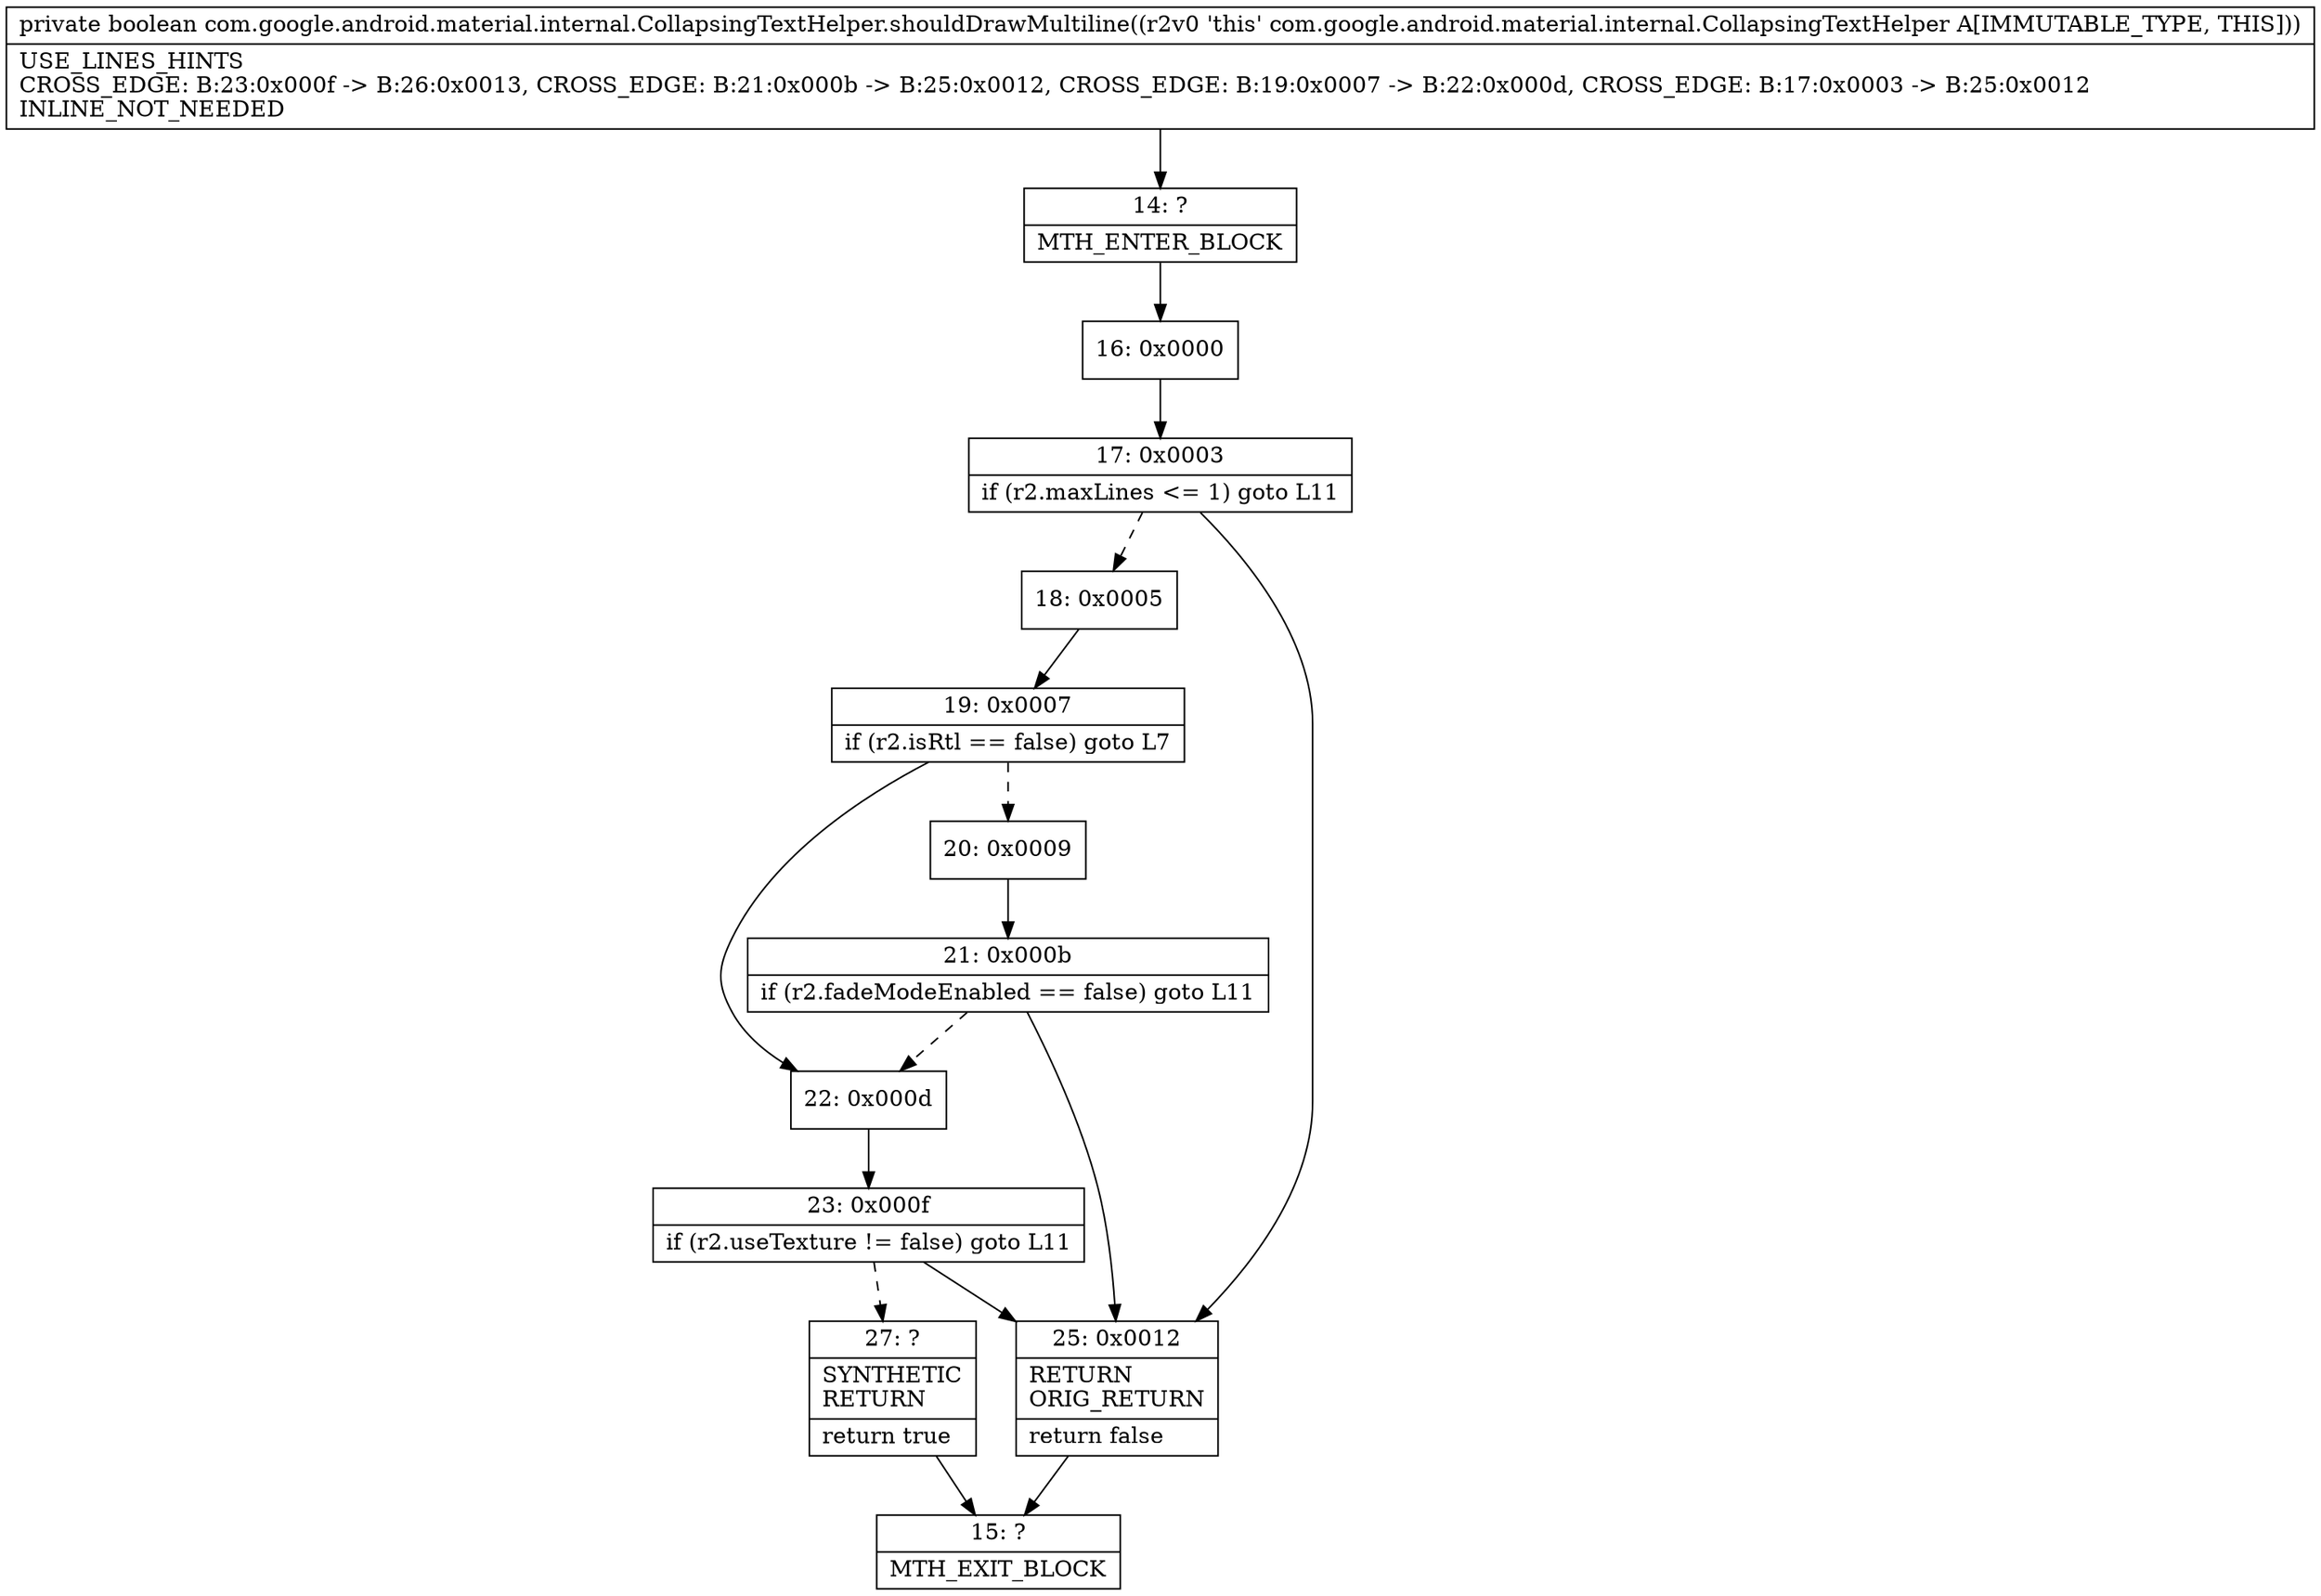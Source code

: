 digraph "CFG forcom.google.android.material.internal.CollapsingTextHelper.shouldDrawMultiline()Z" {
Node_14 [shape=record,label="{14\:\ ?|MTH_ENTER_BLOCK\l}"];
Node_16 [shape=record,label="{16\:\ 0x0000}"];
Node_17 [shape=record,label="{17\:\ 0x0003|if (r2.maxLines \<= 1) goto L11\l}"];
Node_18 [shape=record,label="{18\:\ 0x0005}"];
Node_19 [shape=record,label="{19\:\ 0x0007|if (r2.isRtl == false) goto L7\l}"];
Node_20 [shape=record,label="{20\:\ 0x0009}"];
Node_21 [shape=record,label="{21\:\ 0x000b|if (r2.fadeModeEnabled == false) goto L11\l}"];
Node_22 [shape=record,label="{22\:\ 0x000d}"];
Node_23 [shape=record,label="{23\:\ 0x000f|if (r2.useTexture != false) goto L11\l}"];
Node_27 [shape=record,label="{27\:\ ?|SYNTHETIC\lRETURN\l|return true\l}"];
Node_15 [shape=record,label="{15\:\ ?|MTH_EXIT_BLOCK\l}"];
Node_25 [shape=record,label="{25\:\ 0x0012|RETURN\lORIG_RETURN\l|return false\l}"];
MethodNode[shape=record,label="{private boolean com.google.android.material.internal.CollapsingTextHelper.shouldDrawMultiline((r2v0 'this' com.google.android.material.internal.CollapsingTextHelper A[IMMUTABLE_TYPE, THIS]))  | USE_LINES_HINTS\lCROSS_EDGE: B:23:0x000f \-\> B:26:0x0013, CROSS_EDGE: B:21:0x000b \-\> B:25:0x0012, CROSS_EDGE: B:19:0x0007 \-\> B:22:0x000d, CROSS_EDGE: B:17:0x0003 \-\> B:25:0x0012\lINLINE_NOT_NEEDED\l}"];
MethodNode -> Node_14;Node_14 -> Node_16;
Node_16 -> Node_17;
Node_17 -> Node_18[style=dashed];
Node_17 -> Node_25;
Node_18 -> Node_19;
Node_19 -> Node_20[style=dashed];
Node_19 -> Node_22;
Node_20 -> Node_21;
Node_21 -> Node_22[style=dashed];
Node_21 -> Node_25;
Node_22 -> Node_23;
Node_23 -> Node_25;
Node_23 -> Node_27[style=dashed];
Node_27 -> Node_15;
Node_25 -> Node_15;
}

